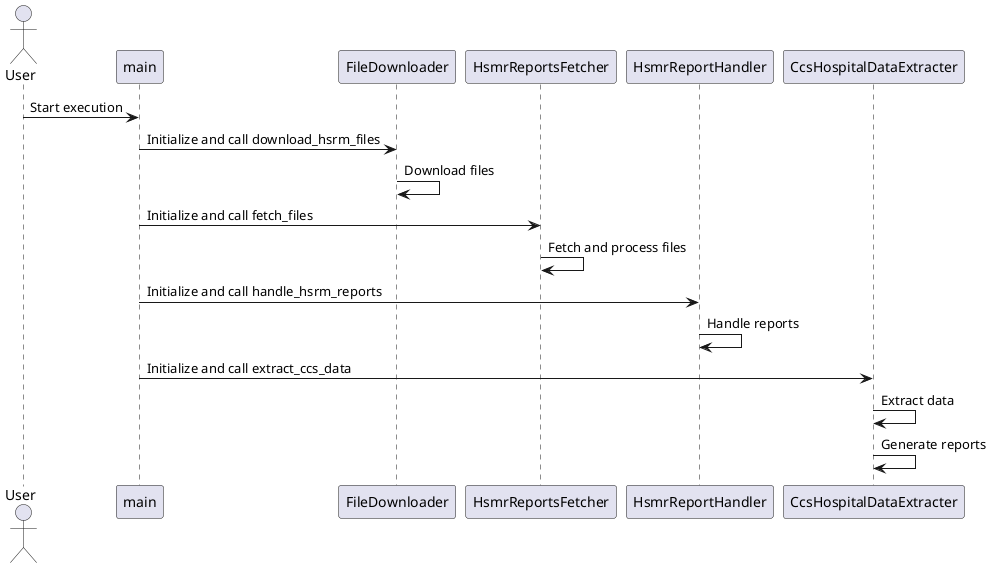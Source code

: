 @startuml
actor User
User -> main : Start execution
main -> FileDownloader : Initialize and call download_hsrm_files
FileDownloader -> FileDownloader : Download files
main -> HsmrReportsFetcher : Initialize and call fetch_files
HsmrReportsFetcher -> HsmrReportsFetcher : Fetch and process files
main -> HsmrReportHandler : Initialize and call handle_hsrm_reports
HsmrReportHandler -> HsmrReportHandler : Handle reports
main -> CcsHospitalDataExtracter : Initialize and call extract_ccs_data
CcsHospitalDataExtracter -> CcsHospitalDataExtracter : Extract data
CcsHospitalDataExtracter -> CcsHospitalDataExtracter : Generate reports
@enduml
